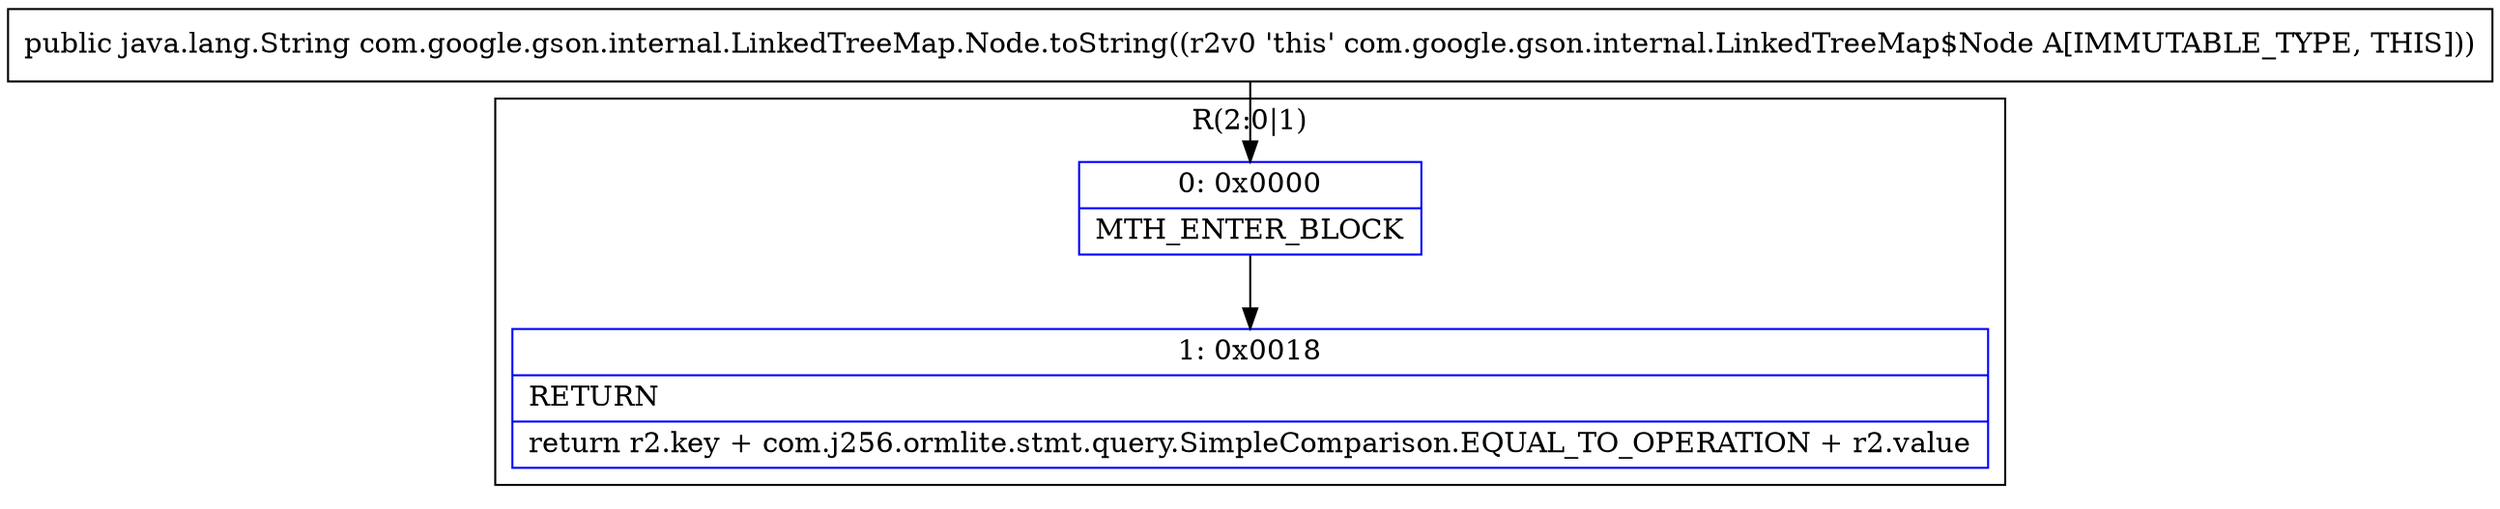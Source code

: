 digraph "CFG forcom.google.gson.internal.LinkedTreeMap.Node.toString()Ljava\/lang\/String;" {
subgraph cluster_Region_2022809049 {
label = "R(2:0|1)";
node [shape=record,color=blue];
Node_0 [shape=record,label="{0\:\ 0x0000|MTH_ENTER_BLOCK\l}"];
Node_1 [shape=record,label="{1\:\ 0x0018|RETURN\l|return r2.key + com.j256.ormlite.stmt.query.SimpleComparison.EQUAL_TO_OPERATION + r2.value\l}"];
}
MethodNode[shape=record,label="{public java.lang.String com.google.gson.internal.LinkedTreeMap.Node.toString((r2v0 'this' com.google.gson.internal.LinkedTreeMap$Node A[IMMUTABLE_TYPE, THIS])) }"];
MethodNode -> Node_0;
Node_0 -> Node_1;
}

